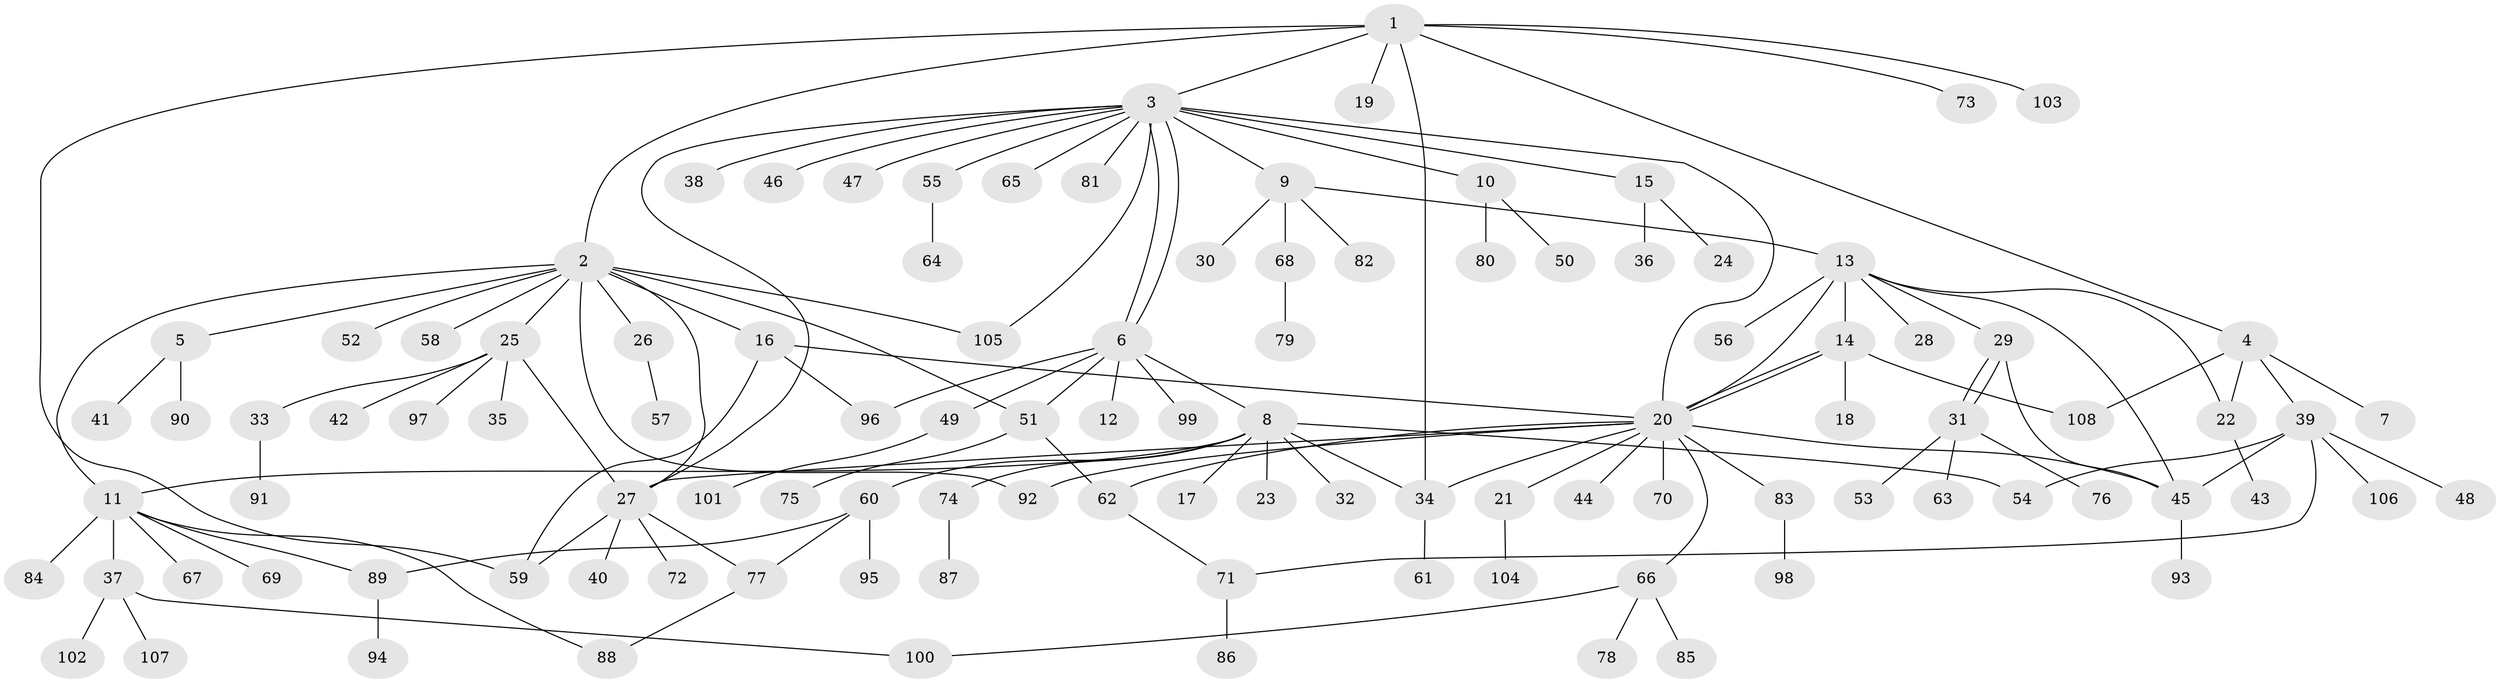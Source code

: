 // Generated by graph-tools (version 1.1) at 2025/46/03/09/25 04:46:51]
// undirected, 108 vertices, 137 edges
graph export_dot {
graph [start="1"]
  node [color=gray90,style=filled];
  1;
  2;
  3;
  4;
  5;
  6;
  7;
  8;
  9;
  10;
  11;
  12;
  13;
  14;
  15;
  16;
  17;
  18;
  19;
  20;
  21;
  22;
  23;
  24;
  25;
  26;
  27;
  28;
  29;
  30;
  31;
  32;
  33;
  34;
  35;
  36;
  37;
  38;
  39;
  40;
  41;
  42;
  43;
  44;
  45;
  46;
  47;
  48;
  49;
  50;
  51;
  52;
  53;
  54;
  55;
  56;
  57;
  58;
  59;
  60;
  61;
  62;
  63;
  64;
  65;
  66;
  67;
  68;
  69;
  70;
  71;
  72;
  73;
  74;
  75;
  76;
  77;
  78;
  79;
  80;
  81;
  82;
  83;
  84;
  85;
  86;
  87;
  88;
  89;
  90;
  91;
  92;
  93;
  94;
  95;
  96;
  97;
  98;
  99;
  100;
  101;
  102;
  103;
  104;
  105;
  106;
  107;
  108;
  1 -- 2;
  1 -- 3;
  1 -- 4;
  1 -- 19;
  1 -- 34;
  1 -- 59;
  1 -- 73;
  1 -- 103;
  2 -- 5;
  2 -- 11;
  2 -- 16;
  2 -- 25;
  2 -- 26;
  2 -- 27;
  2 -- 51;
  2 -- 52;
  2 -- 58;
  2 -- 92;
  2 -- 105;
  3 -- 6;
  3 -- 6;
  3 -- 9;
  3 -- 10;
  3 -- 15;
  3 -- 20;
  3 -- 27;
  3 -- 38;
  3 -- 46;
  3 -- 47;
  3 -- 55;
  3 -- 65;
  3 -- 81;
  3 -- 105;
  4 -- 7;
  4 -- 22;
  4 -- 39;
  4 -- 108;
  5 -- 41;
  5 -- 90;
  6 -- 8;
  6 -- 12;
  6 -- 49;
  6 -- 51;
  6 -- 96;
  6 -- 99;
  8 -- 11;
  8 -- 17;
  8 -- 23;
  8 -- 32;
  8 -- 34;
  8 -- 54;
  8 -- 60;
  8 -- 74;
  9 -- 13;
  9 -- 30;
  9 -- 68;
  9 -- 82;
  10 -- 50;
  10 -- 80;
  11 -- 37;
  11 -- 67;
  11 -- 69;
  11 -- 84;
  11 -- 88;
  11 -- 89;
  13 -- 14;
  13 -- 20;
  13 -- 22;
  13 -- 28;
  13 -- 29;
  13 -- 45;
  13 -- 56;
  14 -- 18;
  14 -- 20;
  14 -- 20;
  14 -- 108;
  15 -- 24;
  15 -- 36;
  16 -- 20;
  16 -- 59;
  16 -- 96;
  20 -- 21;
  20 -- 27;
  20 -- 34;
  20 -- 44;
  20 -- 45;
  20 -- 62;
  20 -- 66;
  20 -- 70;
  20 -- 83;
  20 -- 92;
  21 -- 104;
  22 -- 43;
  25 -- 27;
  25 -- 33;
  25 -- 35;
  25 -- 42;
  25 -- 97;
  26 -- 57;
  27 -- 40;
  27 -- 59;
  27 -- 72;
  27 -- 77;
  29 -- 31;
  29 -- 31;
  29 -- 45;
  31 -- 53;
  31 -- 63;
  31 -- 76;
  33 -- 91;
  34 -- 61;
  37 -- 100;
  37 -- 102;
  37 -- 107;
  39 -- 45;
  39 -- 48;
  39 -- 54;
  39 -- 71;
  39 -- 106;
  45 -- 93;
  49 -- 101;
  51 -- 62;
  51 -- 75;
  55 -- 64;
  60 -- 77;
  60 -- 89;
  60 -- 95;
  62 -- 71;
  66 -- 78;
  66 -- 85;
  66 -- 100;
  68 -- 79;
  71 -- 86;
  74 -- 87;
  77 -- 88;
  83 -- 98;
  89 -- 94;
}

